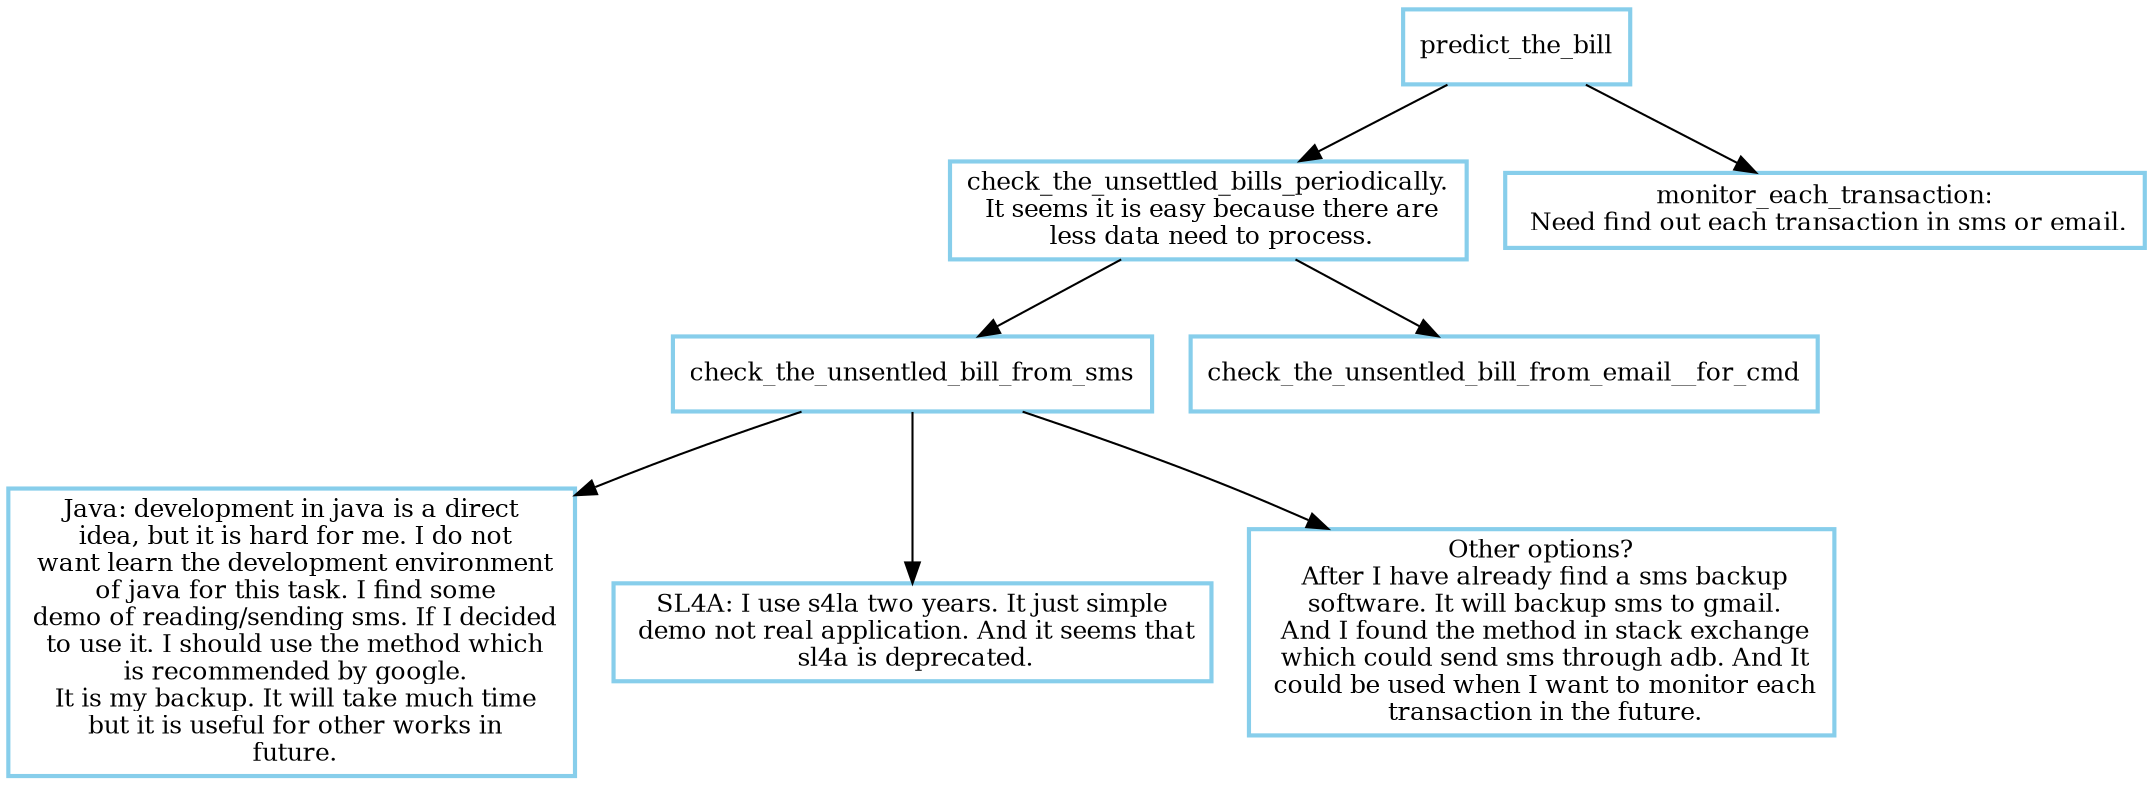 //dot -Tsvg fork.dot -o fork.svg
digraph cont_page_hint{
//    rankdir = LR;
    rankdir = TB;
    fontname = "Courier";
    fontsize = 12;

    node [fontsize = 12, shape = "record", color="skyblue", style="bold"];
    edge [fontsize = 12 ];

    predict_the_bill;
    check_the_unsettled_bills_periodically [ label = "check_the_unsettled_bills_periodically.\n\
                                                      It seems it is easy because there are\n\
                                                      less data need to process."];
    monitor_each_transaction [ label = "monitor_each_transaction:\n\
                                        Need find out each transaction in sms
                                        or email."]

    predict_the_bill->check_the_unsettled_bills_periodically;
    predict_the_bill->monitor_each_transaction;

    development_java_on_android [ label = "Java: development in java is a direct\n\
                                           idea, but it is hard for me. I do not\n\
                                           want learn the development environment\n\
                                           of java for this task. I find some\n\
                                           demo of reading/sending sms. If I decided\n\
                                           to use it. I should use the method which\n\
                                           is recommended by google.\n\
                                           It is my backup. It will take much time\n\
                                           but it is useful for other works in\n\
                                           future."];
    write_script_on_andriod [ label = "SL4A: I use s4la two years. It just simple\n\
                                       demo not real application. And it seems that\n\
                                       sl4a is deprecated."];
    base_on_adb_and_existing_sms_backup_app [ label = "Other options?\n\
                                                       After I have already find a sms backup\n\
                                                       software. It will backup sms to gmail.\n\
                                                       And I found the method in stack exchange\n\
                                                       which could send sms through adb. And It\n\
                                                       could be used when I want to monitor each\n\
                                                       transaction in the future."];

    check_the_unsettled_bills_periodically->check_the_unsentled_bill_from_sms;
    check_the_unsettled_bills_periodically->check_the_unsentled_bill_from_email__for_cmd;
//    monitor_each_transaction;

    check_the_unsentled_bill_from_sms -> development_java_on_android;
    check_the_unsentled_bill_from_sms -> write_script_on_andriod;
    check_the_unsentled_bill_from_sms -> base_on_adb_and_existing_sms_backup_app;
}

